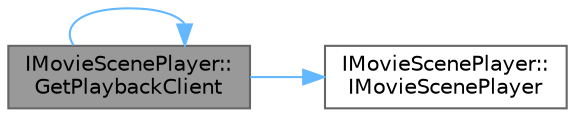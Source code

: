 digraph "IMovieScenePlayer::GetPlaybackClient"
{
 // INTERACTIVE_SVG=YES
 // LATEX_PDF_SIZE
  bgcolor="transparent";
  edge [fontname=Helvetica,fontsize=10,labelfontname=Helvetica,labelfontsize=10];
  node [fontname=Helvetica,fontsize=10,shape=box,height=0.2,width=0.4];
  rankdir="LR";
  Node1 [id="Node000001",label="IMovieScenePlayer::\lGetPlaybackClient",height=0.2,width=0.4,color="gray40", fillcolor="grey60", style="filled", fontcolor="black",tooltip=" "];
  Node1 -> Node2 [id="edge1_Node000001_Node000002",color="steelblue1",style="solid",tooltip=" "];
  Node2 [id="Node000002",label="IMovieScenePlayer::\lIMovieScenePlayer",height=0.2,width=0.4,color="grey40", fillcolor="white", style="filled",URL="$dc/d16/classIMovieScenePlayer.html#a2aafbcae1538c99d13805152366671c1",tooltip=" "];
  Node1 -> Node1 [id="edge2_Node000001_Node000001",color="steelblue1",style="solid",tooltip=" "];
}
